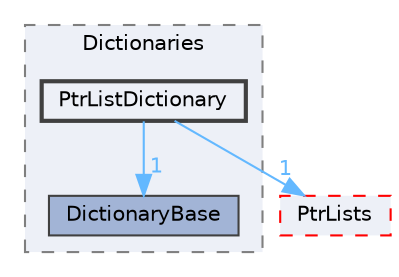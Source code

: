digraph "src/OpenFOAM/containers/Dictionaries/PtrListDictionary"
{
 // LATEX_PDF_SIZE
  bgcolor="transparent";
  edge [fontname=Helvetica,fontsize=10,labelfontname=Helvetica,labelfontsize=10];
  node [fontname=Helvetica,fontsize=10,shape=box,height=0.2,width=0.4];
  compound=true
  subgraph clusterdir_4f2e58bca614b0b5e09a6a47af6ca3c2 {
    graph [ bgcolor="#edf0f7", pencolor="grey50", label="Dictionaries", fontname=Helvetica,fontsize=10 style="filled,dashed", URL="dir_4f2e58bca614b0b5e09a6a47af6ca3c2.html",tooltip=""]
  dir_217028059cea324bae2d14ed83dd4c99 [label="DictionaryBase", fillcolor="#a2b4d6", color="grey25", style="filled", URL="dir_217028059cea324bae2d14ed83dd4c99.html",tooltip=""];
  dir_2828c7d87dae2b8df371b4de4ad3114b [label="PtrListDictionary", fillcolor="#edf0f7", color="grey25", style="filled,bold", URL="dir_2828c7d87dae2b8df371b4de4ad3114b.html",tooltip=""];
  }
  dir_c1da495c294d17e72ea15f67e347e9c2 [label="PtrLists", fillcolor="#edf0f7", color="red", style="filled,dashed", URL="dir_c1da495c294d17e72ea15f67e347e9c2.html",tooltip=""];
  dir_2828c7d87dae2b8df371b4de4ad3114b->dir_217028059cea324bae2d14ed83dd4c99 [headlabel="1", labeldistance=1.5 headhref="dir_003120_000925.html" href="dir_003120_000925.html" color="steelblue1" fontcolor="steelblue1"];
  dir_2828c7d87dae2b8df371b4de4ad3114b->dir_c1da495c294d17e72ea15f67e347e9c2 [headlabel="1", labeldistance=1.5 headhref="dir_003120_003122.html" href="dir_003120_003122.html" color="steelblue1" fontcolor="steelblue1"];
}
